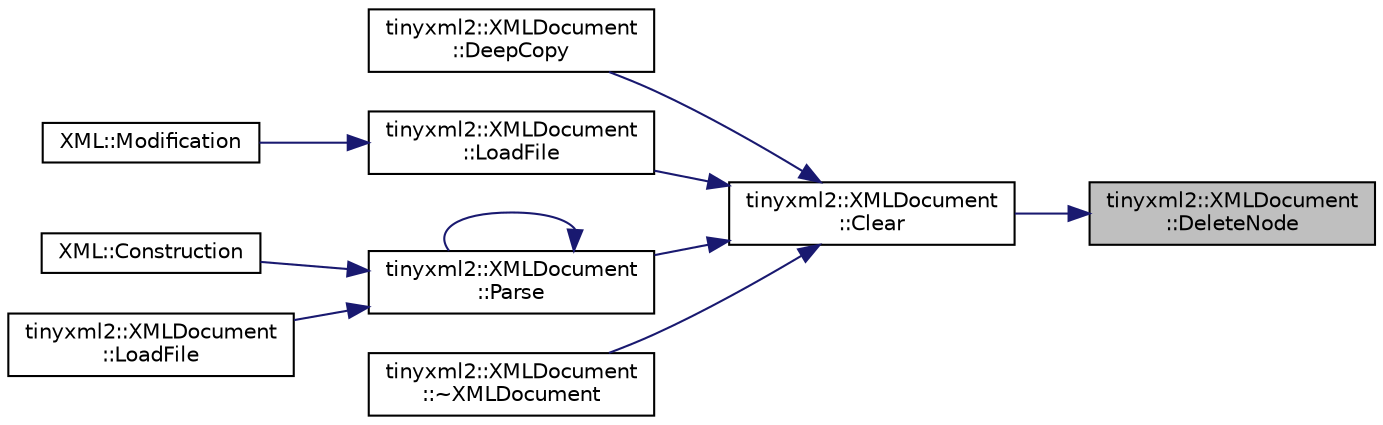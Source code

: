 digraph "tinyxml2::XMLDocument::DeleteNode"
{
 // LATEX_PDF_SIZE
  edge [fontname="Helvetica",fontsize="10",labelfontname="Helvetica",labelfontsize="10"];
  node [fontname="Helvetica",fontsize="10",shape=record];
  rankdir="RL";
  Node1 [label="tinyxml2::XMLDocument\l::DeleteNode",height=0.2,width=0.4,color="black", fillcolor="grey75", style="filled", fontcolor="black",tooltip=" "];
  Node1 -> Node2 [dir="back",color="midnightblue",fontsize="10",style="solid"];
  Node2 [label="tinyxml2::XMLDocument\l::Clear",height=0.2,width=0.4,color="black", fillcolor="white", style="filled",URL="$classtinyxml2_1_1XMLDocument.html#a65656b0b2cbc822708eb351504178aaf",tooltip="Clear the document, resetting it to the initial state."];
  Node2 -> Node3 [dir="back",color="midnightblue",fontsize="10",style="solid"];
  Node3 [label="tinyxml2::XMLDocument\l::DeepCopy",height=0.2,width=0.4,color="black", fillcolor="white", style="filled",URL="$classtinyxml2_1_1XMLDocument.html#af592ffc91514e25a39664521ac83db45",tooltip=" "];
  Node2 -> Node4 [dir="back",color="midnightblue",fontsize="10",style="solid"];
  Node4 [label="tinyxml2::XMLDocument\l::LoadFile",height=0.2,width=0.4,color="black", fillcolor="white", style="filled",URL="$classtinyxml2_1_1XMLDocument.html#a2ebd4647a8af5fc6831b294ac26a150a",tooltip=" "];
  Node4 -> Node5 [dir="back",color="midnightblue",fontsize="10",style="solid"];
  Node5 [label="XML::Modification",height=0.2,width=0.4,color="black", fillcolor="white", style="filled",URL="$classXML.html#ac0d718411e6d11d44c1549c9ac334529",tooltip="modifies an specific element of an XML file"];
  Node2 -> Node6 [dir="back",color="midnightblue",fontsize="10",style="solid"];
  Node6 [label="tinyxml2::XMLDocument\l::Parse",height=0.2,width=0.4,color="black", fillcolor="white", style="filled",URL="$classtinyxml2_1_1XMLDocument.html#af2b616169e6517182f6725f2498e9a01",tooltip=" "];
  Node6 -> Node7 [dir="back",color="midnightblue",fontsize="10",style="solid"];
  Node7 [label="XML::Construction",height=0.2,width=0.4,color="black", fillcolor="white", style="filled",URL="$classXML.html#a31a766a4cf0fdbfe06bf570295ab3f68",tooltip="Creates and saves the basic structure of an XML file."];
  Node6 -> Node8 [dir="back",color="midnightblue",fontsize="10",style="solid"];
  Node8 [label="tinyxml2::XMLDocument\l::LoadFile",height=0.2,width=0.4,color="black", fillcolor="white", style="filled",URL="$classtinyxml2_1_1XMLDocument.html#a5f1d330fad44c52f3d265338dd2a6dc2",tooltip=" "];
  Node6 -> Node6 [dir="back",color="midnightblue",fontsize="10",style="solid"];
  Node2 -> Node9 [dir="back",color="midnightblue",fontsize="10",style="solid"];
  Node9 [label="tinyxml2::XMLDocument\l::~XMLDocument",height=0.2,width=0.4,color="black", fillcolor="white", style="filled",URL="$classtinyxml2_1_1XMLDocument.html#af37c47d8e2ba4b2fc81b21a77a32579b",tooltip=" "];
}
